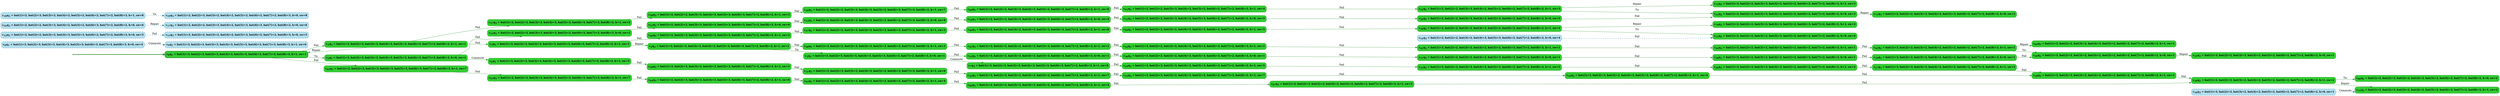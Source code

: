 digraph g {

	rankdir="LR"

	__invisible__[shape="point", color="forestgreen"]
	c0q1[label=<<b>c<sub>0</sub>q<sub>1</sub> = bat(1)=3, bat(2)=3, bat(3)=3, bat(4)=3, bat(5)=3, bat(6)=3, bat(7)=3, bat(8)=3, h=1, sw=1</b>>, shape="box", style="rounded, filled", fillcolor="limegreen", color="forestgreen", penwidth=3] // Initial
	c1q3[label=<<b>c<sub>1</sub>q<sub>3</sub> = bat(1)=3, bat(2)=3, bat(3)=3, bat(4)=3, bat(5)=3, bat(6)=3, bat(7)=3, bat(8)=2, h=1, sw=1</b>>, shape="box", style="rounded, filled", fillcolor="limegreen", color="forestgreen"]
	c3q3[label=<<b>c<sub>3</sub>q<sub>3</sub> = bat(1)=3, bat(2)=3, bat(3)=3, bat(4)=3, bat(5)=3, bat(6)=3, bat(7)=2, bat(8)=2, h=1, sw=1</b>>, shape="box", style="rounded, filled", fillcolor="limegreen", color="forestgreen"]
	c4q3[label=<<b>c<sub>4</sub>q<sub>3</sub> = bat(1)=3, bat(2)=3, bat(3)=3, bat(4)=3, bat(5)=3, bat(6)=3, bat(7)=2, bat(8)=3, h=1, sw=1</b>>, shape="box", style="rounded, filled", fillcolor="limegreen", color="forestgreen"]
	c5q3[label=<<b>c<sub>5</sub>q<sub>3</sub> = bat(1)=3, bat(2)=3, bat(3)=3, bat(4)=3, bat(5)=3, bat(6)=3, bat(7)=2, bat(8)=3, h=0, sw=1</b>>, shape="box", style="rounded, filled", fillcolor="limegreen", color="forestgreen"]
	c7q3[label=<<b>c<sub>7</sub>q<sub>3</sub> = bat(1)=3, bat(2)=3, bat(3)=3, bat(4)=3, bat(5)=3, bat(6)=3, bat(7)=2, bat(8)=3, h=1, sw=8</b>>, shape="box", style="rounded, filled", fillcolor="limegreen", color="forestgreen"]
	c24q3[label=<<b>c<sub>24</sub>q<sub>3</sub> = bat(1)=3, bat(2)=3, bat(3)=3, bat(4)=3, bat(5)=3, bat(6)=3, bat(7)=2, bat(8)=2, h=1, sw=5</b>>, shape="box", style="rounded, filled", fillcolor="limegreen", color="forestgreen"]
	c25q3[label=<<b>c<sub>25</sub>q<sub>3</sub> = bat(1)=3, bat(2)=3, bat(3)=3, bat(4)=3, bat(5)=3, bat(6)=2, bat(7)=2, bat(8)=2, h=1, sw=5</b>>, shape="box", style="rounded, filled", fillcolor="limegreen", color="forestgreen"]
	c26q3[label=<<b>c<sub>26</sub>q<sub>3</sub> = bat(1)=3, bat(2)=3, bat(3)=3, bat(4)=3, bat(5)=2, bat(6)=2, bat(7)=2, bat(8)=2, h=1, sw=4</b>>, shape="box", style="rounded, filled", fillcolor="limegreen", color="forestgreen"]
	c27q3[label=<<b>c<sub>27</sub>q<sub>3</sub> = bat(1)=3, bat(2)=3, bat(3)=3, bat(4)=2, bat(5)=2, bat(6)=2, bat(7)=2, bat(8)=2, h=1, sw=3</b>>, shape="box", style="rounded, filled", fillcolor="limegreen", color="forestgreen"]
	c28q3[label=<<b>c<sub>28</sub>q<sub>3</sub> = bat(1)=3, bat(2)=3, bat(3)=2, bat(4)=2, bat(5)=2, bat(6)=2, bat(7)=2, bat(8)=2, h=1, sw=1</b>>, shape="box", style="rounded, filled", fillcolor="limegreen", color="forestgreen"]
	c29q2[label=<<b>c<sub>29</sub>q<sub>2</sub> = bat(1)=2, bat(2)=3, bat(3)=2, bat(4)=2, bat(5)=2, bat(6)=2, bat(7)=2, bat(8)=2, h=1, sw=2</b>>, shape="box", style="rounded, filled", fillcolor="limegreen", color="forestgreen"]
	c11q3[label=<<b>c<sub>11</sub>q<sub>3</sub> = bat(1)=3, bat(2)=3, bat(3)=2, bat(4)=2, bat(5)=2, bat(6)=2, bat(7)=2, bat(8)=2, h=1, sw=2</b>>, shape="box", style="rounded, filled", fillcolor="limegreen", color="forestgreen"]
	c68q2[label=<<b>c<sub>68</sub>q<sub>2</sub> = bat(1)=2, bat(2)=3, bat(3)=2, bat(4)=2, bat(5)=2, bat(6)=2, bat(7)=2, bat(8)=2, h=0, sw=2</b>>, shape="box", style="rounded, filled", fillcolor="limegreen", color="forestgreen"]
	c35q3[label=<<b>c<sub>35</sub>q<sub>3</sub> = bat(1)=3, bat(2)=2, bat(3)=3, bat(4)=3, bat(5)=3, bat(6)=3, bat(7)=2, bat(8)=3, h=0, sw=1</b>>, shape="box", style="rounded, filled", fillcolor="limegreen", color="forestgreen"]
	c36q3[label=<<b>c<sub>36</sub>q<sub>3</sub> = bat(1)=3, bat(2)=2, bat(3)=2, bat(4)=3, bat(5)=3, bat(6)=3, bat(7)=2, bat(8)=3, h=0, sw=1</b>>, shape="box", style="rounded, filled", fillcolor="limegreen", color="forestgreen"]
	c37q3[label=<<b>c<sub>37</sub>q<sub>3</sub> = bat(1)=3, bat(2)=2, bat(3)=2, bat(4)=2, bat(5)=3, bat(6)=3, bat(7)=2, bat(8)=3, h=0, sw=1</b>>, shape="box", style="rounded, filled", fillcolor="limegreen", color="forestgreen"]
	c38q3[label=<<b>c<sub>38</sub>q<sub>3</sub> = bat(1)=3, bat(2)=2, bat(3)=2, bat(4)=2, bat(5)=2, bat(6)=3, bat(7)=2, bat(8)=3, h=0, sw=1</b>>, shape="box", style="rounded, filled", fillcolor="limegreen", color="forestgreen"]
	c39q3[label=<<b>c<sub>39</sub>q<sub>3</sub> = bat(1)=3, bat(2)=2, bat(3)=2, bat(4)=2, bat(5)=2, bat(6)=2, bat(7)=2, bat(8)=3, h=0, sw=1</b>>, shape="box", style="rounded, filled", fillcolor="limegreen", color="forestgreen"]
	c20q2[label=<<b>c<sub>20</sub>q<sub>2</sub> = bat(1)=3, bat(2)=2, bat(3)=2, bat(4)=2, bat(5)=2, bat(6)=2, bat(7)=2, bat(8)=2, h=0, sw=1</b>>, shape="box", style="rounded, filled", fillcolor="limegreen", color="forestgreen"]
	c21q3[label=<<b>c<sub>21</sub>q<sub>3</sub> = bat(1)=3, bat(2)=2, bat(3)=3, bat(4)=2, bat(5)=2, bat(6)=2, bat(7)=2, bat(8)=2, h=0, sw=1</b>>, shape="box", style="rounded, filled", fillcolor="limegreen", color="forestgreen"]
	c40q3[label=<<b>c<sub>40</sub>q<sub>3</sub> = bat(1)=3, bat(2)=2, bat(3)=3, bat(4)=3, bat(5)=3, bat(6)=3, bat(7)=2, bat(8)=3, h=1, sw=1</b>>, shape="box", style="rounded, filled", fillcolor="limegreen", color="forestgreen"]
	c41q3[label=<<b>c<sub>41</sub>q<sub>3</sub> = bat(1)=3, bat(2)=2, bat(3)=2, bat(4)=3, bat(5)=3, bat(6)=3, bat(7)=2, bat(8)=3, h=1, sw=1</b>>, shape="box", style="rounded, filled", fillcolor="limegreen", color="forestgreen"]
	c42q3[label=<<b>c<sub>42</sub>q<sub>3</sub> = bat(1)=3, bat(2)=2, bat(3)=2, bat(4)=2, bat(5)=3, bat(6)=3, bat(7)=2, bat(8)=3, h=1, sw=1</b>>, shape="box", style="rounded, filled", fillcolor="limegreen", color="forestgreen"]
	c43q3[label=<<b>c<sub>43</sub>q<sub>3</sub> = bat(1)=3, bat(2)=2, bat(3)=2, bat(4)=2, bat(5)=2, bat(6)=3, bat(7)=2, bat(8)=3, h=1, sw=1</b>>, shape="box", style="rounded, filled", fillcolor="limegreen", color="forestgreen"]
	c44q3[label=<<b>c<sub>44</sub>q<sub>3</sub> = bat(1)=3, bat(2)=2, bat(3)=2, bat(4)=2, bat(5)=2, bat(6)=2, bat(7)=2, bat(8)=3, h=1, sw=1</b>>, shape="box", style="rounded, filled", fillcolor="limegreen", color="forestgreen"]
	c45q2[label=<<b>c<sub>45</sub>q<sub>2</sub> = bat(1)=3, bat(2)=2, bat(3)=2, bat(4)=2, bat(5)=2, bat(6)=2, bat(7)=2, bat(8)=2, h=1, sw=1</b>>, shape="box", style="rounded, filled", fillcolor="limegreen", color="forestgreen"]
	c69q3[label=<<b>c<sub>69</sub>q<sub>3</sub> = bat(1)=3, bat(2)=2, bat(3)=2, bat(4)=3, bat(5)=2, bat(6)=2, bat(7)=2, bat(8)=2, h=1, sw=1</b>>, shape="box", style="rounded, filled", fillcolor="limegreen", color="forestgreen"]
	c46q3[label=<<b>c<sub>46</sub>q<sub>3</sub> = bat(1)=2, bat(2)=3, bat(3)=3, bat(4)=3, bat(5)=3, bat(6)=3, bat(7)=2, bat(8)=2, h=1, sw=2</b>>, shape="box", style="rounded, filled", fillcolor="limegreen", color="forestgreen"]
	c47q3[label=<<b>c<sub>47</sub>q<sub>3</sub> = bat(1)=2, bat(2)=2, bat(3)=3, bat(4)=3, bat(5)=3, bat(6)=3, bat(7)=2, bat(8)=2, h=1, sw=3</b>>, shape="box", style="rounded, filled", fillcolor="limegreen", color="forestgreen"]
	c48q3[label=<<b>c<sub>48</sub>q<sub>3</sub> = bat(1)=2, bat(2)=2, bat(3)=2, bat(4)=3, bat(5)=3, bat(6)=3, bat(7)=2, bat(8)=2, h=1, sw=6</b>>, shape="box", style="rounded, filled", fillcolor="limegreen", color="forestgreen"]
	c49q3[label=<<b>c<sub>49</sub>q<sub>3</sub> = bat(1)=2, bat(2)=2, bat(3)=2, bat(4)=3, bat(5)=3, bat(6)=2, bat(7)=2, bat(8)=2, h=1, sw=5</b>>, shape="box", style="rounded, filled", fillcolor="limegreen", color="forestgreen"]
	c50q2[label=<<b>c<sub>50</sub>q<sub>2</sub> = bat(1)=2, bat(2)=2, bat(3)=2, bat(4)=3, bat(5)=2, bat(6)=2, bat(7)=2, bat(8)=2, h=1, sw=4</b>>, shape="box", style="rounded, filled", fillcolor="limegreen", color="forestgreen"]
	c70q3[label=<<b>c<sub>70</sub>q<sub>3</sub> = bat(1)=2, bat(2)=2, bat(3)=2, bat(4)=3, bat(5)=2, bat(6)=3, bat(7)=2, bat(8)=2, h=1, sw=4</b>>, shape="box", style="rounded, filled", fillcolor="limegreen", color="forestgreen"]
	c15q2[label=<<b>c<sub>15</sub>q<sub>2</sub> = bat(1)=2, bat(2)=2, bat(3)=2, bat(4)=3, bat(5)=2, bat(6)=2, bat(7)=2, bat(8)=2, h=0, sw=4</b>>, shape="box", style="rounded, filled", fillcolor="limegreen", color="forestgreen"]
	c57q3[label=<<b>c<sub>57</sub>q<sub>3</sub> = bat(1)=2, bat(2)=3, bat(3)=3, bat(4)=3, bat(5)=3, bat(6)=3, bat(7)=3, bat(8)=2, h=1, sw=2</b>>, shape="box", style="rounded, filled", fillcolor="limegreen", color="forestgreen"]
	c58q3[label=<<b>c<sub>58</sub>q<sub>3</sub> = bat(1)=2, bat(2)=2, bat(3)=3, bat(4)=3, bat(5)=3, bat(6)=3, bat(7)=3, bat(8)=2, h=1, sw=5</b>>, shape="box", style="rounded, filled", fillcolor="limegreen", color="forestgreen"]
	c59q3[label=<<b>c<sub>59</sub>q<sub>3</sub> = bat(1)=2, bat(2)=2, bat(3)=3, bat(4)=3, bat(5)=2, bat(6)=3, bat(7)=3, bat(8)=2, h=1, sw=7</b>>, shape="box", style="rounded, filled", fillcolor="limegreen", color="forestgreen"]
	c60q3[label=<<b>c<sub>60</sub>q<sub>3</sub> = bat(1)=2, bat(2)=2, bat(3)=3, bat(4)=3, bat(5)=2, bat(6)=3, bat(7)=2, bat(8)=2, h=1, sw=6</b>>, shape="box", style="rounded, filled", fillcolor="limegreen", color="forestgreen"]
	c61q3[label=<<b>c<sub>61</sub>q<sub>3</sub> = bat(1)=2, bat(2)=2, bat(3)=3, bat(4)=3, bat(5)=2, bat(6)=2, bat(7)=2, bat(8)=2, h=1, sw=4</b>>, shape="box", style="rounded, filled", fillcolor="limegreen", color="forestgreen"]
	c22q2[label=<<b>c<sub>22</sub>q<sub>2</sub> = bat(1)=2, bat(2)=2, bat(3)=3, bat(4)=2, bat(5)=2, bat(6)=2, bat(7)=2, bat(8)=2, h=1, sw=3</b>>, shape="box", style="rounded, filled", fillcolor="limegreen", color="forestgreen"]
	c23q2[label=<<b>c<sub>23</sub>q<sub>2</sub> = bat(1)=2, bat(2)=2, bat(3)=3, bat(4)=2, bat(5)=2, bat(6)=2, bat(7)=2, bat(8)=2, h=0, sw=3</b>>, shape="box", style="rounded, filled", fillcolor="limegreen", color="forestgreen"]
	c71q3[label=<<b>c<sub>71</sub>q<sub>3</sub> = bat(1)=2, bat(2)=2, bat(3)=3, bat(4)=2, bat(5)=3, bat(6)=2, bat(7)=2, bat(8)=2, h=0, sw=3</b>>, shape="box", style="rounded, filled", fillcolor="limegreen", color="forestgreen"]
	c72q3[label=<<b>c<sub>72</sub>q<sub>3</sub> = bat(1)=3, bat(2)=2, bat(3)=3, bat(4)=2, bat(5)=2, bat(6)=2, bat(7)=2, bat(8)=2, h=1, sw=3</b>>, shape="box", style="rounded, filled", fillcolor="limegreen", color="forestgreen"]
	c2q1[label=<<b>c<sub>2</sub>q<sub>1</sub> = bat(1)=3, bat(2)=3, bat(3)=3, bat(4)=3, bat(5)=3, bat(6)=3, bat(7)=3, bat(8)=3, h=0, sw=1</b>>, shape="box", style="rounded, filled", fillcolor="limegreen", color="forestgreen"]
	c6q1[label=<<b>c<sub>6</sub>q<sub>1</sub> = bat(1)=3, bat(2)=3, bat(3)=3, bat(4)=3, bat(5)=3, bat(6)=3, bat(7)=3, bat(8)=3, h=1, sw=3</b>>, shape="box", style="rounded, filled", fillcolor="limegreen", color="forestgreen"]
	c30q3[label=<<b>c<sub>30</sub>q<sub>3</sub> = bat(1)=3, bat(2)=3, bat(3)=2, bat(4)=3, bat(5)=3, bat(6)=3, bat(7)=3, bat(8)=3, h=1, sw=5</b>>, shape="box", style="rounded, filled", fillcolor="limegreen", color="forestgreen"]
	c31q3[label=<<b>c<sub>31</sub>q<sub>3</sub> = bat(1)=3, bat(2)=3, bat(3)=2, bat(4)=3, bat(5)=2, bat(6)=3, bat(7)=3, bat(8)=3, h=1, sw=6</b>>, shape="box", style="rounded, filled", fillcolor="limegreen", color="forestgreen"]
	c32q3[label=<<b>c<sub>32</sub>q<sub>3</sub> = bat(1)=3, bat(2)=3, bat(3)=2, bat(4)=3, bat(5)=2, bat(6)=2, bat(7)=3, bat(8)=3, h=1, sw=7</b>>, shape="box", style="rounded, filled", fillcolor="limegreen", color="forestgreen"]
	c33q3[label=<<b>c<sub>33</sub>q<sub>3</sub> = bat(1)=3, bat(2)=3, bat(3)=2, bat(4)=3, bat(5)=2, bat(6)=2, bat(7)=3, bat(8)=2, h=1, sw=7</b>>, shape="box", style="rounded, filled", fillcolor="limegreen", color="forestgreen"]
	c34q3[label=<<b>c<sub>34</sub>q<sub>3</sub> = bat(1)=3, bat(2)=3, bat(3)=2, bat(4)=3, bat(5)=2, bat(6)=2, bat(7)=2, bat(8)=2, h=1, sw=4</b>>, shape="box", style="rounded, filled", fillcolor="limegreen", color="forestgreen"]
	c51q3[label=<<b>c<sub>51</sub>q<sub>3</sub> = bat(1)=2, bat(2)=3, bat(3)=3, bat(4)=3, bat(5)=3, bat(6)=3, bat(7)=3, bat(8)=3, h=0, sw=2</b>>, shape="box", style="rounded, filled", fillcolor="limegreen", color="forestgreen"]
	c52q3[label=<<b>c<sub>52</sub>q<sub>3</sub> = bat(1)=2, bat(2)=2, bat(3)=3, bat(4)=3, bat(5)=3, bat(6)=3, bat(7)=3, bat(8)=3, h=0, sw=6</b>>, shape="box", style="rounded, filled", fillcolor="limegreen", color="forestgreen"]
	c53q3[label=<<b>c<sub>53</sub>q<sub>3</sub> = bat(1)=2, bat(2)=2, bat(3)=3, bat(4)=3, bat(5)=3, bat(6)=2, bat(7)=3, bat(8)=3, h=0, sw=8</b>>, shape="box", style="rounded, filled", fillcolor="limegreen", color="forestgreen"]
	c54q3[label=<<b>c<sub>54</sub>q<sub>3</sub> = bat(1)=2, bat(2)=2, bat(3)=3, bat(4)=3, bat(5)=3, bat(6)=2, bat(7)=3, bat(8)=2, h=0, sw=4</b>>, shape="box", style="rounded, filled", fillcolor="limegreen", color="forestgreen"]
	c55q3[label=<<b>c<sub>55</sub>q<sub>3</sub> = bat(1)=2, bat(2)=2, bat(3)=3, bat(4)=2, bat(5)=3, bat(6)=2, bat(7)=3, bat(8)=2, h=0, sw=5</b>>, shape="box", style="rounded, filled", fillcolor="limegreen", color="forestgreen"]
	c56q3[label=<<b>c<sub>56</sub>q<sub>3</sub> = bat(1)=2, bat(2)=2, bat(3)=3, bat(4)=2, bat(5)=3, bat(6)=2, bat(7)=2, bat(8)=2, h=0, sw=5</b>>, shape="box", style="rounded, filled", fillcolor="limegreen", color="forestgreen"]
	c62q3[label=<<b>c<sub>62</sub>q<sub>3</sub> = bat(1)=2, bat(2)=3, bat(3)=3, bat(4)=3, bat(5)=3, bat(6)=3, bat(7)=3, bat(8)=3, h=1, sw=7</b>>, shape="box", style="rounded, filled", fillcolor="limegreen", color="forestgreen"]
	c63q3[label=<<b>c<sub>63</sub>q<sub>3</sub> = bat(1)=2, bat(2)=3, bat(3)=3, bat(4)=3, bat(5)=3, bat(6)=3, bat(7)=3, bat(8)=2, h=1, sw=7</b>>, shape="box", style="rounded, filled", fillcolor="limegreen", color="forestgreen"]
	c64q3[label=<<b>c<sub>64</sub>q<sub>3</sub> = bat(1)=2, bat(2)=3, bat(3)=3, bat(4)=3, bat(5)=3, bat(6)=3, bat(7)=2, bat(8)=2, h=1, sw=6</b>>, shape="box", style="rounded, filled", fillcolor="limegreen", color="forestgreen"]
	c65q3[label=<<b>c<sub>65</sub>q<sub>3</sub> = bat(1)=2, bat(2)=3, bat(3)=3, bat(4)=3, bat(5)=3, bat(6)=2, bat(7)=2, bat(8)=2, h=1, sw=4</b>>, shape="box", style="rounded, filled", fillcolor="limegreen", color="forestgreen"]
	c66q3[label=<<b>c<sub>66</sub>q<sub>3</sub> = bat(1)=2, bat(2)=3, bat(3)=3, bat(4)=3, bat(5)=2, bat(6)=2, bat(7)=2, bat(8)=2, h=1, sw=4</b>>, shape="box", style="rounded, filled", fillcolor="limegreen", color="forestgreen"]
	c67q3[label=<<b>c<sub>67</sub>q<sub>3</sub> = bat(1)=2, bat(2)=3, bat(3)=3, bat(4)=2, bat(5)=2, bat(6)=2, bat(7)=2, bat(8)=2, h=1, sw=2</b>>, shape="box", style="rounded, filled", fillcolor="limegreen", color="forestgreen"]
	c8q1[label=<<b>c<sub>8</sub>q<sub>1</sub> = bat(1)=3, bat(2)=3, bat(3)=3, bat(4)=3, bat(5)=3, bat(6)=3, bat(7)=3, bat(8)=3, h=0, sw=4</b>>, shape="box", style="rounded, filled, dashed", fillcolor="lightblue2", color="deepskyblue4"]
	c9q1[label=<<b>c<sub>9</sub>q<sub>1</sub> = bat(1)=3, bat(2)=3, bat(3)=3, bat(4)=3, bat(5)=3, bat(6)=3, bat(7)=3, bat(8)=3, h=1, sw=6</b>>, shape="box", style="rounded, filled, dashed", fillcolor="lightblue2", color="deepskyblue4"]
	c10q3[label=<<b>c<sub>10</sub>q<sub>3</sub> = bat(1)=3, bat(2)=3, bat(3)=2, bat(4)=2, bat(5)=2, bat(6)=2, bat(7)=2, bat(8)=2, h=0, sw=1</b>>, shape="box", style="rounded, filled, dashed", fillcolor="lightblue2", color="deepskyblue4"]
	c12q3[label=<<b>c<sub>12</sub>q<sub>3</sub> = bat(1)=2, bat(2)=2, bat(3)=2, bat(4)=3, bat(5)=3, bat(6)=2, bat(7)=2, bat(8)=3, h=0, sw=5</b>>, shape="box", style="rounded, filled, dashed", fillcolor="lightblue2", color="deepskyblue4"]
	c13q3[label=<<b>c<sub>13</sub>q<sub>3</sub> = bat(1)=2, bat(2)=2, bat(3)=2, bat(4)=2, bat(5)=3, bat(6)=2, bat(7)=2, bat(8)=3, h=0, sw=5</b>>, shape="box", style="rounded, filled, dashed", fillcolor="lightblue2", color="deepskyblue4"]
	c14q3[label=<<b>c<sub>14</sub>q<sub>3</sub> = bat(1)=2, bat(2)=2, bat(3)=2, bat(4)=3, bat(5)=3, bat(6)=2, bat(7)=2, bat(8)=2, h=0, sw=4</b>>, shape="box", style="rounded, filled, dashed", fillcolor="lightblue2", color="deepskyblue4"]
	c16q3[label=<<b>c<sub>16</sub>q<sub>3</sub> = bat(1)=2, bat(2)=2, bat(3)=3, bat(4)=2, bat(5)=2, bat(6)=3, bat(7)=2, bat(8)=2, h=0, sw=6</b>>, shape="box", style="rounded, filled, dashed", fillcolor="lightblue2", color="deepskyblue4"]
	c17q3[label=<<b>c<sub>17</sub>q<sub>3</sub> = bat(1)=2, bat(2)=2, bat(3)=3, bat(4)=2, bat(5)=3, bat(6)=3, bat(7)=2, bat(8)=2, h=0, sw=6</b>>, shape="box", style="rounded, filled, dashed", fillcolor="lightblue2", color="deepskyblue4"]
	c18q3[label=<<b>c<sub>18</sub>q<sub>3</sub> = bat(1)=2, bat(2)=3, bat(3)=2, bat(4)=2, bat(5)=2, bat(6)=2, bat(7)=2, bat(8)=3, h=1, sw=8</b>>, shape="box", style="rounded, filled, dashed", fillcolor="lightblue2", color="deepskyblue4"]
	c19q3[label=<<b>c<sub>19</sub>q<sub>3</sub> = bat(1)=2, bat(2)=3, bat(3)=2, bat(4)=2, bat(5)=2, bat(6)=2, bat(7)=2, bat(8)=3, h=0, sw=8</b>>, shape="box", style="rounded, filled, dashed", fillcolor="lightblue2", color="deepskyblue4"]

	__invisible__ -> c0q1[penwidth=3, color="forestgreen"]
	c0q1 -> c1q3[label=<Fail>, color="forestgreen"]
	c1q3 -> c3q3[label=<Fail>, color="forestgreen"]
	c3q3 -> c4q3[label=<Repair>, color="forestgreen"]
	c4q3 -> c5q3[label=<Tic>, color="forestgreen"]
	c5q3 -> c7q3[label=<Commute>, color="forestgreen"]
	c7q3 -> c24q3[label=<Fail>, color="forestgreen"]
	c24q3 -> c25q3[label=<Fail>, color="forestgreen"]
	c25q3 -> c26q3[label=<Fail>, color="forestgreen"]
	c26q3 -> c27q3[label=<Fail>, color="forestgreen"]
	c27q3 -> c28q3[label=<Fail>, color="forestgreen"]
	c28q3 -> c29q2[label=<Fail>, color="forestgreen"]
	c29q2 -> c11q3[label=<Repair>, color="forestgreen"]
	c29q2 -> c68q2[label=<Tic>, color="forestgreen"]
	c5q3 -> c35q3[label=<Fail>, color="forestgreen"]
	c35q3 -> c36q3[label=<Fail>, color="forestgreen"]
	c36q3 -> c37q3[label=<Fail>, color="forestgreen"]
	c37q3 -> c38q3[label=<Fail>, color="forestgreen"]
	c38q3 -> c39q3[label=<Fail>, color="forestgreen"]
	c39q3 -> c20q2[label=<Fail>, color="forestgreen"]
	c20q2 -> c21q3[label=<Repair>, color="forestgreen"]
	c4q3 -> c40q3[label=<Fail>, color="forestgreen"]
	c40q3 -> c41q3[label=<Fail>, color="forestgreen"]
	c41q3 -> c42q3[label=<Fail>, color="forestgreen"]
	c42q3 -> c43q3[label=<Fail>, color="forestgreen"]
	c43q3 -> c44q3[label=<Fail>, color="forestgreen"]
	c44q3 -> c45q2[label=<Fail>, color="forestgreen"]
	c45q2 -> c69q3[label=<Repair>, color="forestgreen"]
	c45q2 -> c20q2[label=<Tic>, color="forestgreen"]
	c3q3 -> c46q3[label=<Fail>, color="forestgreen"]
	c46q3 -> c47q3[label=<Fail>, color="forestgreen"]
	c47q3 -> c48q3[label=<Fail>, color="forestgreen"]
	c48q3 -> c49q3[label=<Fail>, color="forestgreen"]
	c49q3 -> c50q2[label=<Fail>, color="forestgreen"]
	c50q2 -> c70q3[label=<Repair>, color="forestgreen"]
	c50q2 -> c15q2[label=<Tic>, color="forestgreen"]
	c1q3 -> c0q1[label=<Repair>, color="forestgreen"]
	c1q3 -> c57q3[label=<Fail>, color="forestgreen"]
	c57q3 -> c58q3[label=<Fail>, color="forestgreen"]
	c58q3 -> c59q3[label=<Fail>, color="forestgreen"]
	c59q3 -> c60q3[label=<Fail>, color="forestgreen"]
	c60q3 -> c61q3[label=<Fail>, color="forestgreen"]
	c61q3 -> c22q2[label=<Fail>, color="forestgreen"]
	c22q2 -> c23q2[label=<Tic>, color="forestgreen"]
	c23q2 -> c71q3[label=<Repair>, color="forestgreen"]
	c22q2 -> c72q3[label=<Repair>, color="forestgreen"]
	c0q1 -> c2q1[label=<Tic>, color="forestgreen"]
	c2q1 -> c6q1[label=<Commute>, color="forestgreen"]
	c6q1 -> c30q3[label=<Fail>, color="forestgreen"]
	c30q3 -> c31q3[label=<Fail>, color="forestgreen"]
	c31q3 -> c32q3[label=<Fail>, color="forestgreen"]
	c32q3 -> c33q3[label=<Fail>, color="forestgreen"]
	c33q3 -> c34q3[label=<Fail>, color="forestgreen"]
	c34q3 -> c28q3[label=<Fail>, color="forestgreen"]
	c2q1 -> c51q3[label=<Fail>, color="forestgreen"]
	c51q3 -> c52q3[label=<Fail>, color="forestgreen"]
	c52q3 -> c53q3[label=<Fail>, color="forestgreen"]
	c53q3 -> c54q3[label=<Fail>, color="forestgreen"]
	c54q3 -> c55q3[label=<Fail>, color="forestgreen"]
	c55q3 -> c56q3[label=<Fail>, color="forestgreen"]
	c56q3 -> c23q2[label=<Fail>, color="forestgreen"]
	c0q1 -> c62q3[label=<Fail>, color="forestgreen"]
	c62q3 -> c63q3[label=<Fail>, color="forestgreen"]
	c63q3 -> c64q3[label=<Fail>, color="forestgreen"]
	c64q3 -> c65q3[label=<Fail>, color="forestgreen"]
	c65q3 -> c66q3[label=<Fail>, color="forestgreen"]
	c66q3 -> c67q3[label=<Fail>, color="forestgreen"]
	c67q3 -> c29q2[label=<Fail>, color="forestgreen"]
	c8q1 -> c9q1[label=<Commute>, color="deepskyblue4", style="dashed"]
	c10q3 -> c11q3[label=<Commute>, color="deepskyblue4", style="dashed"]
	c12q3 -> c13q3[label=<Fail>, color="deepskyblue4", style="dashed"]
	c14q3 -> c15q2[label=<Fail>, color="deepskyblue4", style="dashed"]
	c16q3 -> c17q3[label=<Repair>, color="deepskyblue4", style="dashed"]
	c18q3 -> c19q3[label=<Tic>, color="deepskyblue4", style="dashed"]

}
